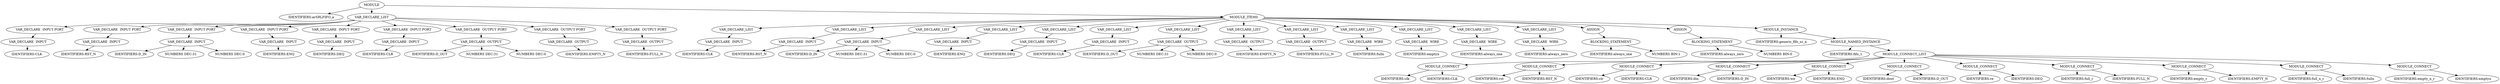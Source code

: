 digraph G {	
ranksep=.25;
	0 [label="MODULE"];
	1 [label="IDENTIFIERS:arSRLFIFO_a"];
	0 -> 1;
	2 [label="VAR_DECLARE_LIST"];
	0 -> 2;
	3 [label="VAR_DECLARE  INPUT PORT"];
	2 -> 3;
	4 [label="VAR_DECLARE  INPUT"];
	3 -> 4;
	5 [label="IDENTIFIERS:CLK"];
	4 -> 5;
	16 [label="VAR_DECLARE  INPUT PORT"];
	2 -> 16;
	17 [label="VAR_DECLARE  INPUT"];
	16 -> 17;
	18 [label="IDENTIFIERS:RST_N"];
	17 -> 18;
	29 [label="VAR_DECLARE  INPUT PORT"];
	2 -> 29;
	30 [label="VAR_DECLARE  INPUT"];
	29 -> 30;
	31 [label="IDENTIFIERS:D_IN"];
	30 -> 31;
	32 [label="NUMBERS DEC:31"];
	30 -> 32;
	33 [label="NUMBERS DEC:0"];
	30 -> 33;
	42 [label="VAR_DECLARE  INPUT PORT"];
	2 -> 42;
	43 [label="VAR_DECLARE  INPUT"];
	42 -> 43;
	44 [label="IDENTIFIERS:ENQ"];
	43 -> 44;
	55 [label="VAR_DECLARE  INPUT PORT"];
	2 -> 55;
	56 [label="VAR_DECLARE  INPUT"];
	55 -> 56;
	57 [label="IDENTIFIERS:DEQ"];
	56 -> 57;
	68 [label="VAR_DECLARE  INPUT PORT"];
	2 -> 68;
	69 [label="VAR_DECLARE  INPUT"];
	68 -> 69;
	70 [label="IDENTIFIERS:CLR"];
	69 -> 70;
	81 [label="VAR_DECLARE  OUTPUT PORT"];
	2 -> 81;
	82 [label="VAR_DECLARE  OUTPUT"];
	81 -> 82;
	83 [label="IDENTIFIERS:D_OUT"];
	82 -> 83;
	84 [label="NUMBERS DEC:31"];
	82 -> 84;
	85 [label="NUMBERS DEC:0"];
	82 -> 85;
	94 [label="VAR_DECLARE  OUTPUT PORT"];
	2 -> 94;
	95 [label="VAR_DECLARE  OUTPUT"];
	94 -> 95;
	96 [label="IDENTIFIERS:EMPTY_N"];
	95 -> 96;
	107 [label="VAR_DECLARE  OUTPUT PORT"];
	2 -> 107;
	108 [label="VAR_DECLARE  OUTPUT"];
	107 -> 108;
	109 [label="IDENTIFIERS:FULL_N"];
	108 -> 109;
	120 [label="MODULE_ITEMS"];
	0 -> 120;
	121 [label="VAR_DECLARE_LIST"];
	120 -> 121;
	122 [label="VAR_DECLARE  INPUT"];
	121 -> 122;
	123 [label="IDENTIFIERS:CLK"];
	122 -> 123;
	129 [label="VAR_DECLARE_LIST"];
	120 -> 129;
	130 [label="VAR_DECLARE  INPUT"];
	129 -> 130;
	131 [label="IDENTIFIERS:RST_N"];
	130 -> 131;
	137 [label="VAR_DECLARE_LIST"];
	120 -> 137;
	138 [label="VAR_DECLARE  INPUT"];
	137 -> 138;
	139 [label="IDENTIFIERS:D_IN"];
	138 -> 139;
	140 [label="NUMBERS DEC:31"];
	138 -> 140;
	141 [label="NUMBERS DEC:0"];
	138 -> 141;
	145 [label="VAR_DECLARE_LIST"];
	120 -> 145;
	146 [label="VAR_DECLARE  INPUT"];
	145 -> 146;
	147 [label="IDENTIFIERS:ENQ"];
	146 -> 147;
	153 [label="VAR_DECLARE_LIST"];
	120 -> 153;
	154 [label="VAR_DECLARE  INPUT"];
	153 -> 154;
	155 [label="IDENTIFIERS:DEQ"];
	154 -> 155;
	161 [label="VAR_DECLARE_LIST"];
	120 -> 161;
	162 [label="VAR_DECLARE  INPUT"];
	161 -> 162;
	163 [label="IDENTIFIERS:CLR"];
	162 -> 163;
	169 [label="VAR_DECLARE_LIST"];
	120 -> 169;
	170 [label="VAR_DECLARE  OUTPUT"];
	169 -> 170;
	171 [label="IDENTIFIERS:D_OUT"];
	170 -> 171;
	172 [label="NUMBERS DEC:31"];
	170 -> 172;
	173 [label="NUMBERS DEC:0"];
	170 -> 173;
	177 [label="VAR_DECLARE_LIST"];
	120 -> 177;
	178 [label="VAR_DECLARE  OUTPUT"];
	177 -> 178;
	179 [label="IDENTIFIERS:EMPTY_N"];
	178 -> 179;
	185 [label="VAR_DECLARE_LIST"];
	120 -> 185;
	186 [label="VAR_DECLARE  OUTPUT"];
	185 -> 186;
	187 [label="IDENTIFIERS:FULL_N"];
	186 -> 187;
	193 [label="VAR_DECLARE_LIST"];
	120 -> 193;
	194 [label="VAR_DECLARE  WIRE"];
	193 -> 194;
	195 [label="IDENTIFIERS:fulln"];
	194 -> 195;
	201 [label="VAR_DECLARE_LIST"];
	120 -> 201;
	202 [label="VAR_DECLARE  WIRE"];
	201 -> 202;
	203 [label="IDENTIFIERS:emptyn"];
	202 -> 203;
	209 [label="VAR_DECLARE_LIST"];
	120 -> 209;
	210 [label="VAR_DECLARE  WIRE"];
	209 -> 210;
	211 [label="IDENTIFIERS:always_one"];
	210 -> 211;
	217 [label="VAR_DECLARE_LIST"];
	120 -> 217;
	218 [label="VAR_DECLARE  WIRE"];
	217 -> 218;
	219 [label="IDENTIFIERS:always_zero"];
	218 -> 219;
	225 [label="ASSIGN"];
	120 -> 225;
	226 [label="BLOCKING_STATEMENT"];
	225 -> 226;
	227 [label="IDENTIFIERS:always_one"];
	226 -> 227;
	228 [label="NUMBERS BIN:1"];
	226 -> 228;
	229 [label="ASSIGN"];
	120 -> 229;
	230 [label="BLOCKING_STATEMENT"];
	229 -> 230;
	231 [label="IDENTIFIERS:always_zero"];
	230 -> 231;
	232 [label="NUMBERS BIN:0"];
	230 -> 232;
	233 [label="MODULE_INSTANCE"];
	120 -> 233;
	234 [label="IDENTIFIERS:generic_fifo_sc_a"];
	233 -> 234;
	235 [label="MODULE_NAMED_INSTANCE"];
	233 -> 235;
	236 [label="IDENTIFIERS:fifo_1"];
	235 -> 236;
	237 [label="MODULE_CONNECT_LIST"];
	235 -> 237;
	238 [label="MODULE_CONNECT"];
	237 -> 238;
	239 [label="IDENTIFIERS:clk"];
	238 -> 239;
	240 [label="IDENTIFIERS:CLK"];
	238 -> 240;
	241 [label="MODULE_CONNECT"];
	237 -> 241;
	242 [label="IDENTIFIERS:rst"];
	241 -> 242;
	243 [label="IDENTIFIERS:RST_N"];
	241 -> 243;
	244 [label="MODULE_CONNECT"];
	237 -> 244;
	245 [label="IDENTIFIERS:clr"];
	244 -> 245;
	246 [label="IDENTIFIERS:CLR"];
	244 -> 246;
	247 [label="MODULE_CONNECT"];
	237 -> 247;
	248 [label="IDENTIFIERS:din"];
	247 -> 248;
	249 [label="IDENTIFIERS:D_IN"];
	247 -> 249;
	250 [label="MODULE_CONNECT"];
	237 -> 250;
	251 [label="IDENTIFIERS:we"];
	250 -> 251;
	252 [label="IDENTIFIERS:ENQ"];
	250 -> 252;
	253 [label="MODULE_CONNECT"];
	237 -> 253;
	254 [label="IDENTIFIERS:dout"];
	253 -> 254;
	255 [label="IDENTIFIERS:D_OUT"];
	253 -> 255;
	256 [label="MODULE_CONNECT"];
	237 -> 256;
	257 [label="IDENTIFIERS:re"];
	256 -> 257;
	258 [label="IDENTIFIERS:DEQ"];
	256 -> 258;
	259 [label="MODULE_CONNECT"];
	237 -> 259;
	260 [label="IDENTIFIERS:full_r"];
	259 -> 260;
	261 [label="IDENTIFIERS:FULL_N"];
	259 -> 261;
	262 [label="MODULE_CONNECT"];
	237 -> 262;
	263 [label="IDENTIFIERS:empty_r"];
	262 -> 263;
	264 [label="IDENTIFIERS:EMPTY_N"];
	262 -> 264;
	265 [label="MODULE_CONNECT"];
	237 -> 265;
	266 [label="IDENTIFIERS:full_n_r"];
	265 -> 266;
	267 [label="IDENTIFIERS:fulln"];
	265 -> 267;
	268 [label="MODULE_CONNECT"];
	237 -> 268;
	269 [label="IDENTIFIERS:empty_n_r"];
	268 -> 269;
	270 [label="IDENTIFIERS:emptyn"];
	268 -> 270;
}
